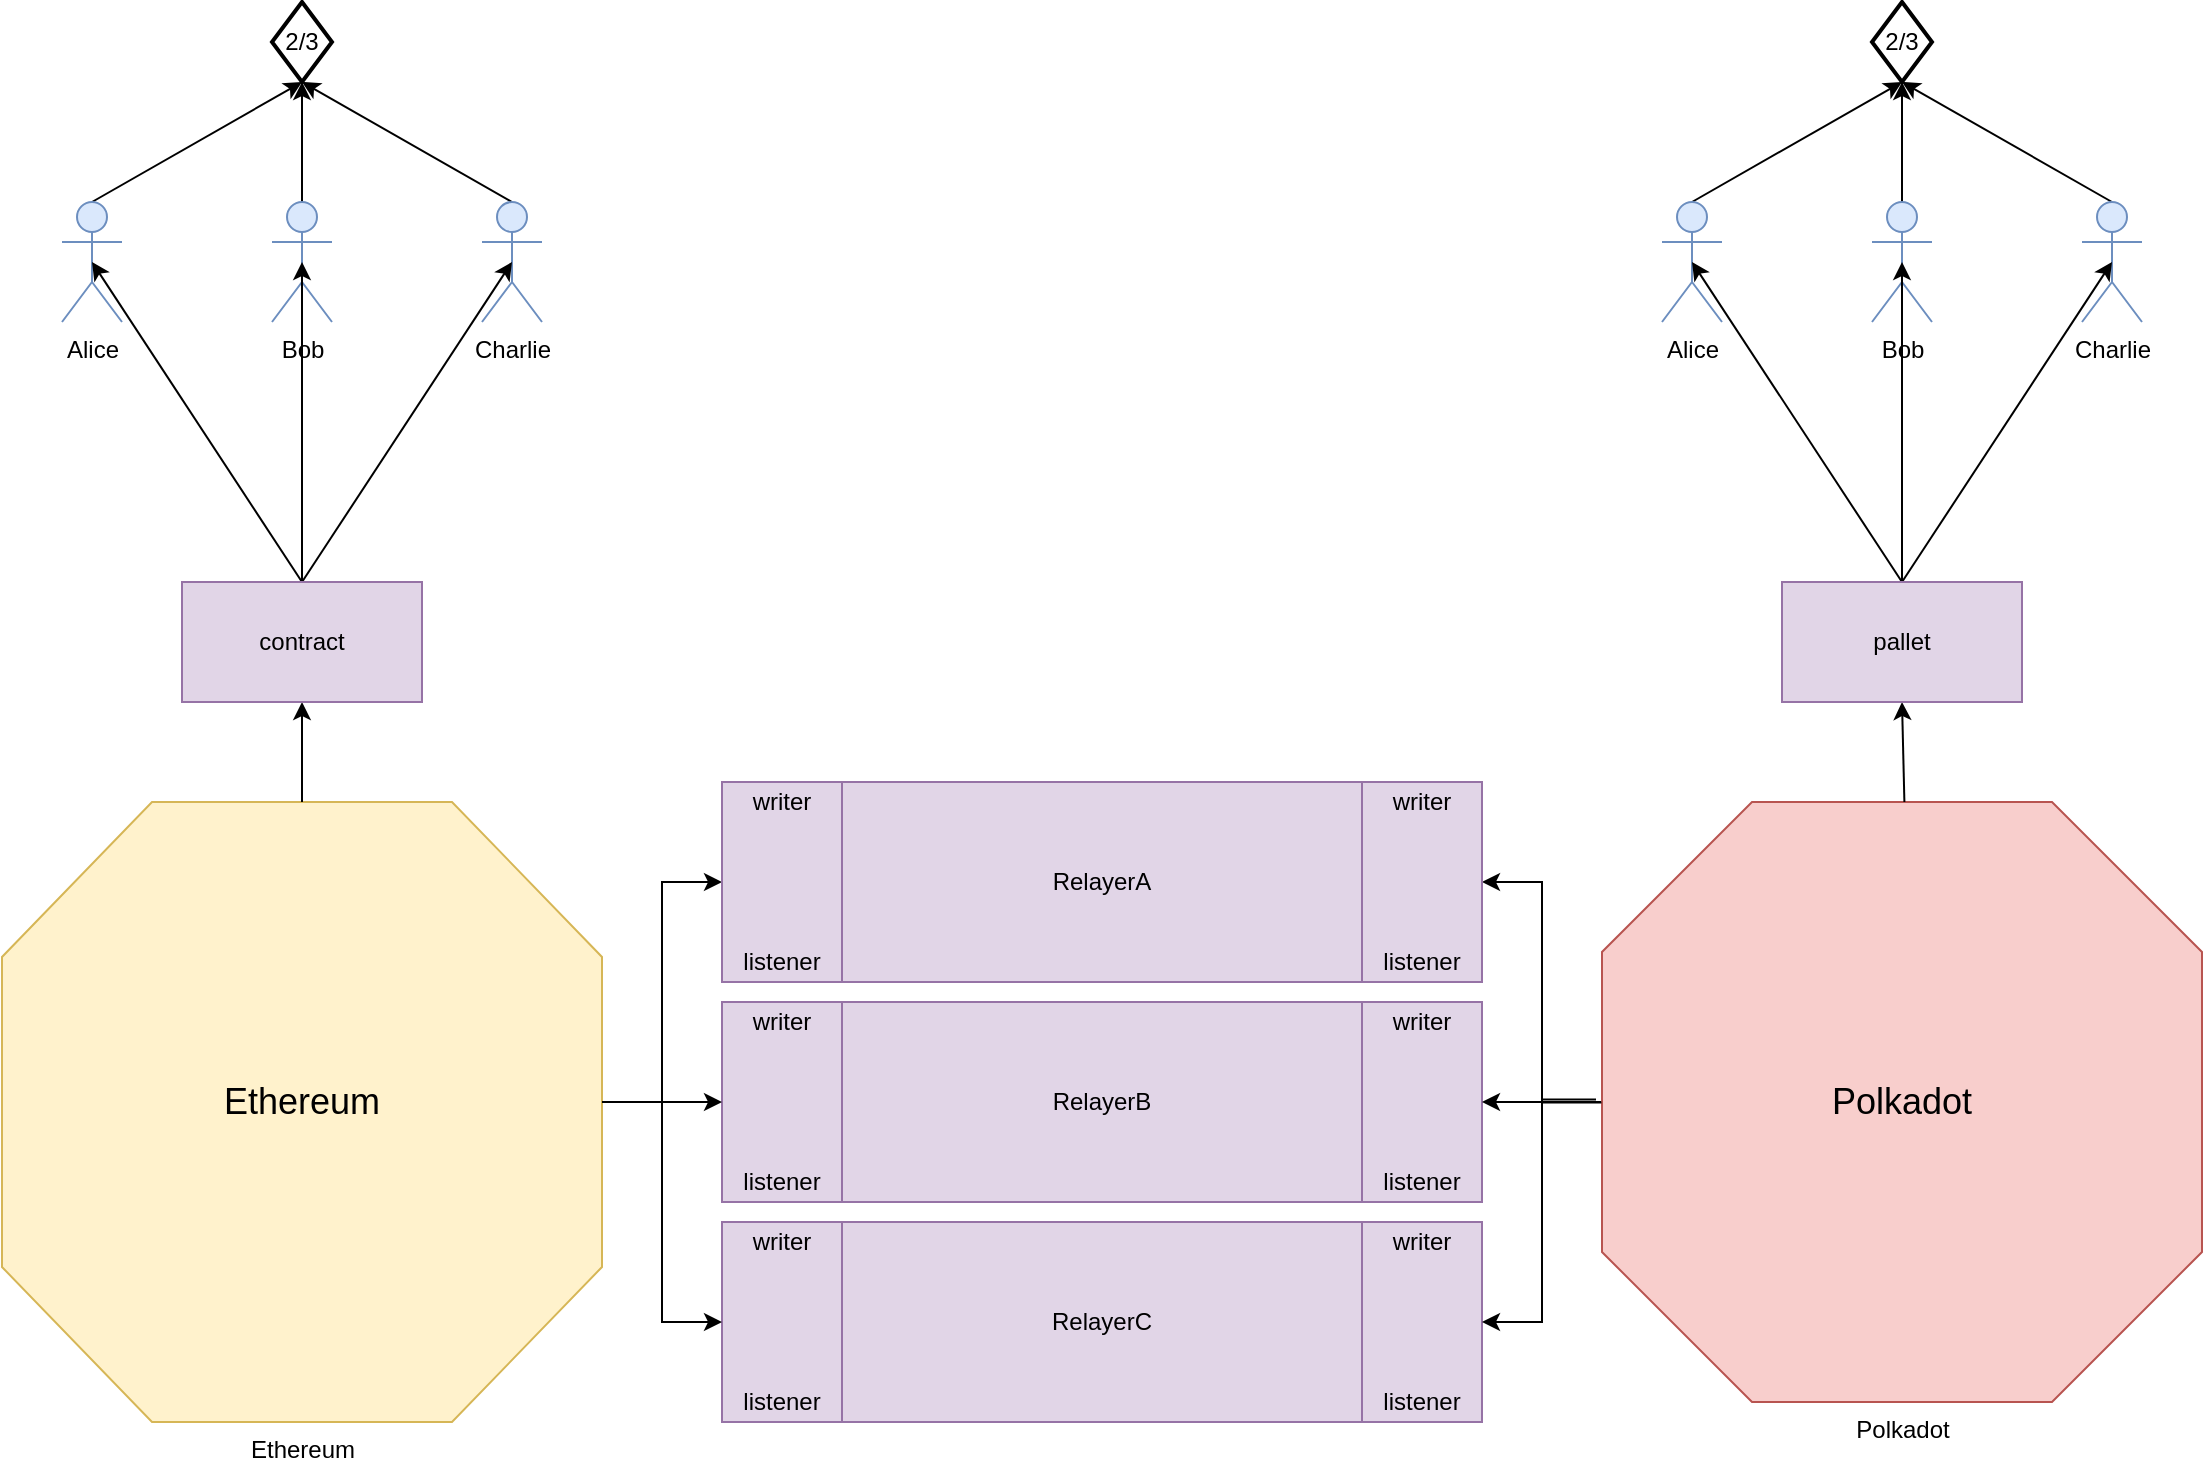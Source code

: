 <mxfile version="14.5.10" type="github">
  <diagram id="P7GycEMNmJ9JlGjv8IgR" name="第 1 页">
    <mxGraphModel dx="2447" dy="2122" grid="1" gridSize="10" guides="1" tooltips="1" connect="1" arrows="1" fold="1" page="1" pageScale="1" pageWidth="827" pageHeight="1169" math="0" shadow="0">
      <root>
        <mxCell id="0" />
        <mxCell id="1" parent="0" />
        <mxCell id="PVO-l5OE1TBbHevKNnlY-11" value="" style="edgeStyle=orthogonalEdgeStyle;rounded=0;orthogonalLoop=1;jettySize=auto;html=1;" parent="1" source="PVO-l5OE1TBbHevKNnlY-1" target="PVO-l5OE1TBbHevKNnlY-4" edge="1">
          <mxGeometry relative="1" as="geometry">
            <Array as="points">
              <mxPoint x="200" y="510" />
              <mxPoint x="200" y="400" />
            </Array>
          </mxGeometry>
        </mxCell>
        <mxCell id="PVO-l5OE1TBbHevKNnlY-1" value="Ethereum" style="verticalLabelPosition=bottom;verticalAlign=top;html=1;shape=mxgraph.basic.polygon;polyCoords=[[0.25,0],[0.75,0],[1,0.25],[1,0.75],[0.75,1],[0.25,1],[0,0.75],[0,0.25]];polyline=0;fillColor=#fff2cc;strokeColor=#d6b656;" parent="1" vertex="1">
          <mxGeometry x="-130" y="360" width="300" height="310" as="geometry" />
        </mxCell>
        <mxCell id="PVO-l5OE1TBbHevKNnlY-10" value="" style="edgeStyle=orthogonalEdgeStyle;rounded=0;orthogonalLoop=1;jettySize=auto;html=1;" parent="1" source="PVO-l5OE1TBbHevKNnlY-2" target="PVO-l5OE1TBbHevKNnlY-4" edge="1">
          <mxGeometry relative="1" as="geometry" />
        </mxCell>
        <mxCell id="PVO-l5OE1TBbHevKNnlY-2" value="Polkadot" style="verticalLabelPosition=bottom;verticalAlign=top;html=1;shape=mxgraph.basic.polygon;polyCoords=[[0.25,0],[0.75,0],[1,0.25],[1,0.75],[0.75,1],[0.25,1],[0,0.75],[0,0.25]];polyline=0;fillColor=#f8cecc;strokeColor=#b85450;" parent="1" vertex="1">
          <mxGeometry x="670" y="360" width="300" height="300" as="geometry" />
        </mxCell>
        <mxCell id="PVO-l5OE1TBbHevKNnlY-19" value="" style="rounded=0;orthogonalLoop=1;jettySize=auto;html=1;exitX=0.5;exitY=0;exitDx=0;exitDy=0;exitPerimeter=0;entryX=0.5;entryY=1;entryDx=0;entryDy=0;" parent="1" source="PVO-l5OE1TBbHevKNnlY-1" target="BRxGmtrOpBgp_mXMhyEP-1" edge="1">
          <mxGeometry relative="1" as="geometry">
            <mxPoint x="170" y="260" as="targetPoint" />
          </mxGeometry>
        </mxCell>
        <mxCell id="PVO-l5OE1TBbHevKNnlY-4" value="RelayerA" style="shape=process;whiteSpace=wrap;html=1;backgroundOutline=1;fillColor=#e1d5e7;strokeColor=#9673a6;size=0.158;" parent="1" vertex="1">
          <mxGeometry x="230" y="350" width="380" height="100" as="geometry" />
        </mxCell>
        <mxCell id="PVO-l5OE1TBbHevKNnlY-5" value="listener" style="text;html=1;strokeColor=none;fillColor=none;align=center;verticalAlign=middle;whiteSpace=wrap;rounded=0;" parent="1" vertex="1">
          <mxGeometry x="240" y="430" width="40" height="20" as="geometry" />
        </mxCell>
        <mxCell id="PVO-l5OE1TBbHevKNnlY-6" value="listener" style="text;html=1;strokeColor=none;fillColor=none;align=center;verticalAlign=middle;whiteSpace=wrap;rounded=0;" parent="1" vertex="1">
          <mxGeometry x="560" y="430" width="40" height="20" as="geometry" />
        </mxCell>
        <mxCell id="PVO-l5OE1TBbHevKNnlY-7" value="writer" style="text;html=1;strokeColor=none;fillColor=none;align=center;verticalAlign=middle;whiteSpace=wrap;rounded=0;" parent="1" vertex="1">
          <mxGeometry x="240" y="350" width="40" height="20" as="geometry" />
        </mxCell>
        <mxCell id="PVO-l5OE1TBbHevKNnlY-8" value="writer" style="text;html=1;strokeColor=none;fillColor=none;align=center;verticalAlign=middle;whiteSpace=wrap;rounded=0;" parent="1" vertex="1">
          <mxGeometry x="560" y="350" width="40" height="20" as="geometry" />
        </mxCell>
        <mxCell id="PVO-l5OE1TBbHevKNnlY-22" value="" style="rounded=0;orthogonalLoop=1;jettySize=auto;html=1;entryX=0.5;entryY=1;entryDx=0;entryDy=0;exitX=0.504;exitY=0;exitDx=0;exitDy=0;exitPerimeter=0;" parent="1" target="BRxGmtrOpBgp_mXMhyEP-26" edge="1" source="PVO-l5OE1TBbHevKNnlY-2">
          <mxGeometry relative="1" as="geometry">
            <mxPoint x="589" y="350" as="sourcePoint" />
            <mxPoint x="589.04" y="256" as="targetPoint" />
          </mxGeometry>
        </mxCell>
        <mxCell id="PVO-l5OE1TBbHevKNnlY-54" style="edgeStyle=none;rounded=0;orthogonalLoop=1;jettySize=auto;html=1;exitX=0.5;exitY=0;exitDx=0;exitDy=0;exitPerimeter=0;entryX=0.5;entryY=1;entryDx=0;entryDy=0;entryPerimeter=0;" parent="1" source="PVO-l5OE1TBbHevKNnlY-23" target="PVO-l5OE1TBbHevKNnlY-48" edge="1">
          <mxGeometry relative="1" as="geometry">
            <mxPoint x="20" as="targetPoint" />
          </mxGeometry>
        </mxCell>
        <mxCell id="PVO-l5OE1TBbHevKNnlY-23" value="Bob" style="shape=umlActor;verticalLabelPosition=bottom;verticalAlign=top;html=1;outlineConnect=0;fillColor=#dae8fc;strokeColor=#6c8ebf;" parent="1" vertex="1">
          <mxGeometry x="5" y="60" width="30" height="60" as="geometry" />
        </mxCell>
        <mxCell id="PVO-l5OE1TBbHevKNnlY-25" value="" style="endArrow=classic;html=1;entryX=0.5;entryY=0.5;entryDx=0;entryDy=0;entryPerimeter=0;exitX=0.5;exitY=0;exitDx=0;exitDy=0;" parent="1" source="BRxGmtrOpBgp_mXMhyEP-1" target="PVO-l5OE1TBbHevKNnlY-23" edge="1">
          <mxGeometry width="50" height="50" relative="1" as="geometry">
            <mxPoint x="35" y="196" as="sourcePoint" />
            <mxPoint x="270" y="290" as="targetPoint" />
          </mxGeometry>
        </mxCell>
        <mxCell id="PVO-l5OE1TBbHevKNnlY-55" style="edgeStyle=none;rounded=0;orthogonalLoop=1;jettySize=auto;html=1;exitX=0.5;exitY=0;exitDx=0;exitDy=0;exitPerimeter=0;entryX=0.5;entryY=1;entryDx=0;entryDy=0;entryPerimeter=0;" parent="1" source="PVO-l5OE1TBbHevKNnlY-27" target="PVO-l5OE1TBbHevKNnlY-48" edge="1">
          <mxGeometry relative="1" as="geometry" />
        </mxCell>
        <mxCell id="PVO-l5OE1TBbHevKNnlY-27" value="Charlie" style="shape=umlActor;verticalLabelPosition=bottom;verticalAlign=top;html=1;outlineConnect=0;fillColor=#dae8fc;strokeColor=#6c8ebf;" parent="1" vertex="1">
          <mxGeometry x="110" y="60" width="30" height="60" as="geometry" />
        </mxCell>
        <mxCell id="PVO-l5OE1TBbHevKNnlY-28" value="" style="endArrow=classic;html=1;entryX=0.5;entryY=0.5;entryDx=0;entryDy=0;entryPerimeter=0;exitX=0.5;exitY=0;exitDx=0;exitDy=0;" parent="1" source="BRxGmtrOpBgp_mXMhyEP-1" target="PVO-l5OE1TBbHevKNnlY-27" edge="1">
          <mxGeometry width="50" height="50" relative="1" as="geometry">
            <mxPoint x="80" y="250" as="sourcePoint" />
            <mxPoint x="325" y="320" as="targetPoint" />
          </mxGeometry>
        </mxCell>
        <mxCell id="PVO-l5OE1TBbHevKNnlY-53" style="edgeStyle=none;rounded=0;orthogonalLoop=1;jettySize=auto;html=1;exitX=0.5;exitY=0;exitDx=0;exitDy=0;exitPerimeter=0;entryX=0.5;entryY=1;entryDx=0;entryDy=0;entryPerimeter=0;" parent="1" source="PVO-l5OE1TBbHevKNnlY-29" target="PVO-l5OE1TBbHevKNnlY-48" edge="1">
          <mxGeometry relative="1" as="geometry" />
        </mxCell>
        <mxCell id="PVO-l5OE1TBbHevKNnlY-29" value="Alice" style="shape=umlActor;verticalLabelPosition=bottom;verticalAlign=top;html=1;outlineConnect=0;fillColor=#dae8fc;strokeColor=#6c8ebf;" parent="1" vertex="1">
          <mxGeometry x="-100" y="60" width="30" height="60" as="geometry" />
        </mxCell>
        <mxCell id="PVO-l5OE1TBbHevKNnlY-30" value="" style="endArrow=classic;html=1;entryX=0.5;entryY=0.5;entryDx=0;entryDy=0;entryPerimeter=0;exitX=0.5;exitY=0;exitDx=0;exitDy=0;" parent="1" source="BRxGmtrOpBgp_mXMhyEP-1" target="PVO-l5OE1TBbHevKNnlY-29" edge="1">
          <mxGeometry width="50" height="50" relative="1" as="geometry">
            <mxPoint x="-10" y="200" as="sourcePoint" />
            <mxPoint x="150" y="274" as="targetPoint" />
          </mxGeometry>
        </mxCell>
        <mxCell id="PVO-l5OE1TBbHevKNnlY-48" value="2/3" style="strokeWidth=2;html=1;shape=mxgraph.flowchart.decision;whiteSpace=wrap;" parent="1" vertex="1">
          <mxGeometry x="5" y="-40" width="30" height="40" as="geometry" />
        </mxCell>
        <mxCell id="BRxGmtrOpBgp_mXMhyEP-1" value="contract" style="whiteSpace=wrap;html=1;strokeColor=#9673a6;fillColor=#e1d5e7;" vertex="1" parent="1">
          <mxGeometry x="-40" y="250" width="120" height="60" as="geometry" />
        </mxCell>
        <mxCell id="BRxGmtrOpBgp_mXMhyEP-16" style="edgeStyle=none;rounded=0;orthogonalLoop=1;jettySize=auto;html=1;exitX=0.5;exitY=0;exitDx=0;exitDy=0;exitPerimeter=0;entryX=0.5;entryY=1;entryDx=0;entryDy=0;entryPerimeter=0;" edge="1" parent="1" source="BRxGmtrOpBgp_mXMhyEP-17">
          <mxGeometry relative="1" as="geometry">
            <mxPoint x="820" as="targetPoint" />
          </mxGeometry>
        </mxCell>
        <mxCell id="BRxGmtrOpBgp_mXMhyEP-17" value="Bob" style="shape=umlActor;verticalLabelPosition=bottom;verticalAlign=top;html=1;outlineConnect=0;fillColor=#dae8fc;strokeColor=#6c8ebf;" vertex="1" parent="1">
          <mxGeometry x="805" y="60" width="30" height="60" as="geometry" />
        </mxCell>
        <mxCell id="BRxGmtrOpBgp_mXMhyEP-18" value="" style="endArrow=classic;html=1;entryX=0.5;entryY=0.5;entryDx=0;entryDy=0;entryPerimeter=0;exitX=0.5;exitY=0;exitDx=0;exitDy=0;" edge="1" parent="1" source="BRxGmtrOpBgp_mXMhyEP-26" target="BRxGmtrOpBgp_mXMhyEP-17">
          <mxGeometry width="50" height="50" relative="1" as="geometry">
            <mxPoint x="835" y="136" as="sourcePoint" />
            <mxPoint x="1070" y="230" as="targetPoint" />
          </mxGeometry>
        </mxCell>
        <mxCell id="BRxGmtrOpBgp_mXMhyEP-19" style="edgeStyle=none;rounded=0;orthogonalLoop=1;jettySize=auto;html=1;exitX=0.5;exitY=0;exitDx=0;exitDy=0;exitPerimeter=0;entryX=0.5;entryY=1;entryDx=0;entryDy=0;entryPerimeter=0;" edge="1" parent="1" source="BRxGmtrOpBgp_mXMhyEP-20">
          <mxGeometry relative="1" as="geometry">
            <mxPoint x="820" as="targetPoint" />
          </mxGeometry>
        </mxCell>
        <mxCell id="BRxGmtrOpBgp_mXMhyEP-20" value="Charlie" style="shape=umlActor;verticalLabelPosition=bottom;verticalAlign=top;html=1;outlineConnect=0;fillColor=#dae8fc;strokeColor=#6c8ebf;" vertex="1" parent="1">
          <mxGeometry x="910" y="60" width="30" height="60" as="geometry" />
        </mxCell>
        <mxCell id="BRxGmtrOpBgp_mXMhyEP-21" value="" style="endArrow=classic;html=1;entryX=0.5;entryY=0.5;entryDx=0;entryDy=0;entryPerimeter=0;exitX=0.5;exitY=0;exitDx=0;exitDy=0;" edge="1" parent="1" source="BRxGmtrOpBgp_mXMhyEP-26" target="BRxGmtrOpBgp_mXMhyEP-20">
          <mxGeometry width="50" height="50" relative="1" as="geometry">
            <mxPoint x="880" y="190" as="sourcePoint" />
            <mxPoint x="1125" y="260" as="targetPoint" />
          </mxGeometry>
        </mxCell>
        <mxCell id="BRxGmtrOpBgp_mXMhyEP-22" style="edgeStyle=none;rounded=0;orthogonalLoop=1;jettySize=auto;html=1;exitX=0.5;exitY=0;exitDx=0;exitDy=0;exitPerimeter=0;entryX=0.5;entryY=1;entryDx=0;entryDy=0;entryPerimeter=0;" edge="1" parent="1" source="BRxGmtrOpBgp_mXMhyEP-23">
          <mxGeometry relative="1" as="geometry">
            <mxPoint x="820" as="targetPoint" />
          </mxGeometry>
        </mxCell>
        <mxCell id="BRxGmtrOpBgp_mXMhyEP-23" value="Alice" style="shape=umlActor;verticalLabelPosition=bottom;verticalAlign=top;html=1;outlineConnect=0;fillColor=#dae8fc;strokeColor=#6c8ebf;" vertex="1" parent="1">
          <mxGeometry x="700" y="60" width="30" height="60" as="geometry" />
        </mxCell>
        <mxCell id="BRxGmtrOpBgp_mXMhyEP-24" value="" style="endArrow=classic;html=1;entryX=0.5;entryY=0.5;entryDx=0;entryDy=0;entryPerimeter=0;exitX=0.5;exitY=0;exitDx=0;exitDy=0;" edge="1" parent="1" source="BRxGmtrOpBgp_mXMhyEP-26" target="BRxGmtrOpBgp_mXMhyEP-23">
          <mxGeometry width="50" height="50" relative="1" as="geometry">
            <mxPoint x="790" y="140" as="sourcePoint" />
            <mxPoint x="950" y="214" as="targetPoint" />
          </mxGeometry>
        </mxCell>
        <mxCell id="BRxGmtrOpBgp_mXMhyEP-25" value="2/3" style="strokeWidth=2;html=1;shape=mxgraph.flowchart.decision;whiteSpace=wrap;" vertex="1" parent="1">
          <mxGeometry x="805" y="-40" width="30" height="40" as="geometry" />
        </mxCell>
        <mxCell id="BRxGmtrOpBgp_mXMhyEP-26" value="pallet" style="whiteSpace=wrap;html=1;strokeColor=#9673a6;fillColor=#e1d5e7;" vertex="1" parent="1">
          <mxGeometry x="760" y="250" width="120" height="60" as="geometry" />
        </mxCell>
        <mxCell id="BRxGmtrOpBgp_mXMhyEP-29" value="RelayerB" style="shape=process;whiteSpace=wrap;html=1;backgroundOutline=1;fillColor=#e1d5e7;strokeColor=#9673a6;size=0.158;" vertex="1" parent="1">
          <mxGeometry x="230" y="460" width="380" height="100" as="geometry" />
        </mxCell>
        <mxCell id="BRxGmtrOpBgp_mXMhyEP-30" value="listener" style="text;html=1;strokeColor=none;fillColor=none;align=center;verticalAlign=middle;whiteSpace=wrap;rounded=0;" vertex="1" parent="1">
          <mxGeometry x="240" y="540" width="40" height="20" as="geometry" />
        </mxCell>
        <mxCell id="BRxGmtrOpBgp_mXMhyEP-31" value="listener" style="text;html=1;strokeColor=none;fillColor=none;align=center;verticalAlign=middle;whiteSpace=wrap;rounded=0;" vertex="1" parent="1">
          <mxGeometry x="560" y="540" width="40" height="20" as="geometry" />
        </mxCell>
        <mxCell id="BRxGmtrOpBgp_mXMhyEP-32" value="writer" style="text;html=1;strokeColor=none;fillColor=none;align=center;verticalAlign=middle;whiteSpace=wrap;rounded=0;" vertex="1" parent="1">
          <mxGeometry x="240" y="460" width="40" height="20" as="geometry" />
        </mxCell>
        <mxCell id="BRxGmtrOpBgp_mXMhyEP-33" value="writer" style="text;html=1;strokeColor=none;fillColor=none;align=center;verticalAlign=middle;whiteSpace=wrap;rounded=0;" vertex="1" parent="1">
          <mxGeometry x="560" y="460" width="40" height="20" as="geometry" />
        </mxCell>
        <mxCell id="BRxGmtrOpBgp_mXMhyEP-34" value="RelayerC" style="shape=process;whiteSpace=wrap;html=1;backgroundOutline=1;fillColor=#e1d5e7;strokeColor=#9673a6;size=0.158;" vertex="1" parent="1">
          <mxGeometry x="230" y="570" width="380" height="100" as="geometry" />
        </mxCell>
        <mxCell id="BRxGmtrOpBgp_mXMhyEP-35" value="listener" style="text;html=1;strokeColor=none;fillColor=none;align=center;verticalAlign=middle;whiteSpace=wrap;rounded=0;" vertex="1" parent="1">
          <mxGeometry x="240" y="650" width="40" height="20" as="geometry" />
        </mxCell>
        <mxCell id="BRxGmtrOpBgp_mXMhyEP-36" value="listener" style="text;html=1;strokeColor=none;fillColor=none;align=center;verticalAlign=middle;whiteSpace=wrap;rounded=0;" vertex="1" parent="1">
          <mxGeometry x="560" y="650" width="40" height="20" as="geometry" />
        </mxCell>
        <mxCell id="BRxGmtrOpBgp_mXMhyEP-37" value="writer" style="text;html=1;strokeColor=none;fillColor=none;align=center;verticalAlign=middle;whiteSpace=wrap;rounded=0;" vertex="1" parent="1">
          <mxGeometry x="240" y="570" width="40" height="20" as="geometry" />
        </mxCell>
        <mxCell id="BRxGmtrOpBgp_mXMhyEP-38" value="writer" style="text;html=1;strokeColor=none;fillColor=none;align=center;verticalAlign=middle;whiteSpace=wrap;rounded=0;" vertex="1" parent="1">
          <mxGeometry x="560" y="570" width="40" height="20" as="geometry" />
        </mxCell>
        <mxCell id="BRxGmtrOpBgp_mXMhyEP-39" value="" style="edgeStyle=orthogonalEdgeStyle;rounded=0;orthogonalLoop=1;jettySize=auto;html=1;entryX=1;entryY=0.5;entryDx=0;entryDy=0;exitX=-0.01;exitY=0.496;exitDx=0;exitDy=0;exitPerimeter=0;" edge="1" parent="1" source="PVO-l5OE1TBbHevKNnlY-2" target="BRxGmtrOpBgp_mXMhyEP-29">
          <mxGeometry relative="1" as="geometry">
            <mxPoint x="680" y="510" as="sourcePoint" />
            <mxPoint x="620.0" y="410" as="targetPoint" />
          </mxGeometry>
        </mxCell>
        <mxCell id="BRxGmtrOpBgp_mXMhyEP-40" value="" style="edgeStyle=orthogonalEdgeStyle;rounded=0;orthogonalLoop=1;jettySize=auto;html=1;entryX=1;entryY=0.5;entryDx=0;entryDy=0;exitX=-0.001;exitY=0.501;exitDx=0;exitDy=0;exitPerimeter=0;" edge="1" parent="1" source="PVO-l5OE1TBbHevKNnlY-2" target="BRxGmtrOpBgp_mXMhyEP-34">
          <mxGeometry relative="1" as="geometry">
            <mxPoint x="680" y="510.029" as="sourcePoint" />
            <mxPoint x="620" y="410.029" as="targetPoint" />
          </mxGeometry>
        </mxCell>
        <mxCell id="BRxGmtrOpBgp_mXMhyEP-41" value="" style="rounded=0;orthogonalLoop=1;jettySize=auto;html=1;entryX=0;entryY=0.5;entryDx=0;entryDy=0;" edge="1" parent="1" target="BRxGmtrOpBgp_mXMhyEP-29">
          <mxGeometry relative="1" as="geometry">
            <mxPoint x="170" y="510" as="sourcePoint" />
            <mxPoint x="240.0" y="410.034" as="targetPoint" />
          </mxGeometry>
        </mxCell>
        <mxCell id="BRxGmtrOpBgp_mXMhyEP-43" value="" style="rounded=0;orthogonalLoop=1;jettySize=auto;html=1;entryX=0;entryY=0.5;entryDx=0;entryDy=0;edgeStyle=orthogonalEdgeStyle;" edge="1" parent="1" target="BRxGmtrOpBgp_mXMhyEP-34">
          <mxGeometry relative="1" as="geometry">
            <mxPoint x="170" y="510" as="sourcePoint" />
            <mxPoint x="240" y="399.999" as="targetPoint" />
            <Array as="points">
              <mxPoint x="200" y="510" />
              <mxPoint x="200" y="620" />
            </Array>
          </mxGeometry>
        </mxCell>
        <mxCell id="BRxGmtrOpBgp_mXMhyEP-45" value="&lt;font style=&quot;font-size: 18px&quot;&gt;Ethereum&lt;/font&gt;" style="text;html=1;strokeColor=none;fillColor=none;align=center;verticalAlign=middle;whiteSpace=wrap;rounded=0;" vertex="1" parent="1">
          <mxGeometry y="500" width="40" height="20" as="geometry" />
        </mxCell>
        <mxCell id="BRxGmtrOpBgp_mXMhyEP-47" value="&lt;font style=&quot;font-size: 18px&quot;&gt;Polkadot&lt;/font&gt;" style="text;html=1;strokeColor=none;fillColor=none;align=center;verticalAlign=middle;whiteSpace=wrap;rounded=0;strokeWidth=2;" vertex="1" parent="1">
          <mxGeometry x="800" y="500" width="40" height="20" as="geometry" />
        </mxCell>
      </root>
    </mxGraphModel>
  </diagram>
</mxfile>
